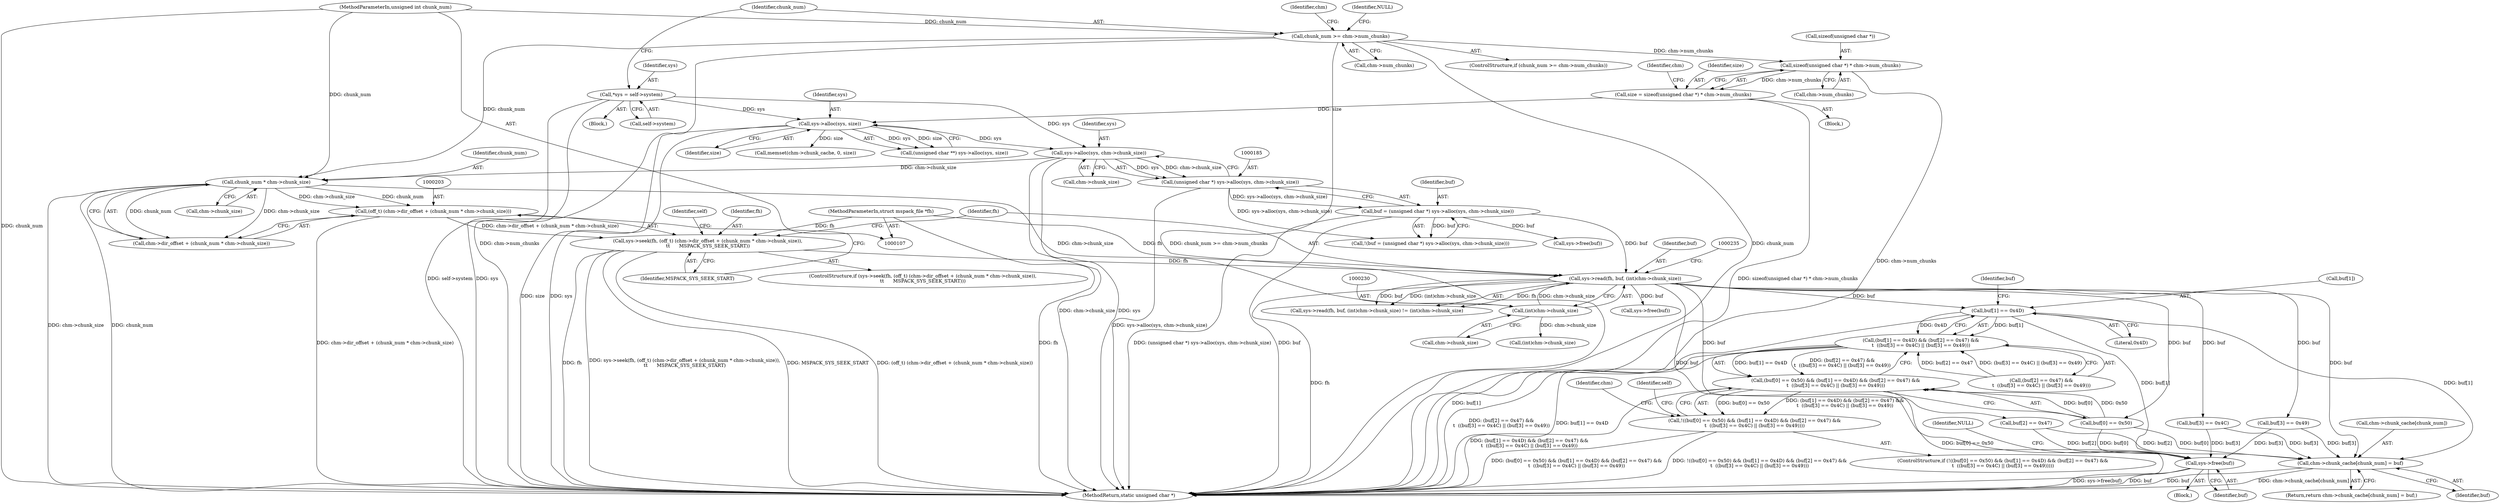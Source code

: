 digraph "0_libmspack_72e70a921f0f07fee748aec2274b30784e1d312a_0@array" {
"1000258" [label="(Call,buf[1] == 0x4D)"];
"1000226" [label="(Call,sys->read(fh, buf, (int)chm->chunk_size))"];
"1000200" [label="(Call,sys->seek(fh, (off_t) (chm->dir_offset + (chunk_num * chm->chunk_size)),\n\t\t      MSPACK_SYS_SEEK_START))"];
"1000110" [label="(MethodParameterIn,struct mspack_file *fh)"];
"1000202" [label="(Call,(off_t) (chm->dir_offset + (chunk_num * chm->chunk_size)))"];
"1000208" [label="(Call,chunk_num * chm->chunk_size)"];
"1000121" [label="(Call,chunk_num >= chm->num_chunks)"];
"1000111" [label="(MethodParameterIn,unsigned int chunk_num)"];
"1000186" [label="(Call,sys->alloc(sys, chm->chunk_size))"];
"1000151" [label="(Call,sys->alloc(sys, size))"];
"1000114" [label="(Call,*sys = self->system)"];
"1000135" [label="(Call,size = sizeof(unsigned char *) * chm->num_chunks)"];
"1000137" [label="(Call,sizeof(unsigned char *) * chm->num_chunks)"];
"1000182" [label="(Call,buf = (unsigned char *) sys->alloc(sys, chm->chunk_size))"];
"1000184" [label="(Call,(unsigned char *) sys->alloc(sys, chm->chunk_size))"];
"1000229" [label="(Call,(int)chm->chunk_size)"];
"1000257" [label="(Call,(buf[1] == 0x4D) && (buf[2] == 0x47) &&\n\t  ((buf[3] == 0x4C) || (buf[3] == 0x49)))"];
"1000251" [label="(Call,(buf[0] == 0x50) && (buf[1] == 0x4D) && (buf[2] == 0x47) &&\n\t  ((buf[3] == 0x4C) || (buf[3] == 0x49)))"];
"1000250" [label="(Call,!((buf[0] == 0x50) && (buf[1] == 0x4D) && (buf[2] == 0x47) &&\n\t  ((buf[3] == 0x4C) || (buf[3] == 0x49))))"];
"1000286" [label="(Call,sys->free(buf))"];
"1000291" [label="(Call,chm->chunk_cache[chunk_num] = buf)"];
"1000140" [label="(Call,chm->num_chunks)"];
"1000292" [label="(Call,chm->chunk_cache[chunk_num])"];
"1000112" [label="(Block,)"];
"1000275" [label="(Call,buf[3] == 0x49)"];
"1000122" [label="(Identifier,chunk_num)"];
"1000231" [label="(Call,chm->chunk_size)"];
"1000229" [label="(Call,(int)chm->chunk_size)"];
"1000183" [label="(Identifier,buf)"];
"1000280" [label="(Block,)"];
"1000116" [label="(Call,self->system)"];
"1000245" [label="(Call,sys->free(buf))"];
"1000251" [label="(Call,(buf[0] == 0x50) && (buf[1] == 0x4D) && (buf[2] == 0x47) &&\n\t  ((buf[3] == 0x4C) || (buf[3] == 0x49)))"];
"1000114" [label="(Call,*sys = self->system)"];
"1000227" [label="(Identifier,fh)"];
"1000200" [label="(Call,sys->seek(fh, (off_t) (chm->dir_offset + (chunk_num * chm->chunk_size)),\n\t\t      MSPACK_SYS_SEEK_START))"];
"1000263" [label="(Call,(buf[2] == 0x47) &&\n\t  ((buf[3] == 0x4C) || (buf[3] == 0x49)))"];
"1000152" [label="(Identifier,sys)"];
"1000111" [label="(MethodParameterIn,unsigned int chunk_num)"];
"1000270" [label="(Call,buf[3] == 0x4C)"];
"1000266" [label="(Identifier,buf)"];
"1000187" [label="(Identifier,sys)"];
"1000147" [label="(Identifier,chm)"];
"1000286" [label="(Call,sys->free(buf))"];
"1000213" [label="(Identifier,MSPACK_SYS_SEEK_START)"];
"1000252" [label="(Call,buf[0] == 0x50)"];
"1000262" [label="(Literal,0x4D)"];
"1000249" [label="(ControlStructure,if (!((buf[0] == 0x50) && (buf[1] == 0x4D) && (buf[2] == 0x47) &&\n\t  ((buf[3] == 0x4C) || (buf[3] == 0x49)))))"];
"1000225" [label="(Call,sys->read(fh, buf, (int)chm->chunk_size) != (int)chm->chunk_size)"];
"1000294" [label="(Identifier,chm)"];
"1000133" [label="(Block,)"];
"1000208" [label="(Call,chunk_num * chm->chunk_size)"];
"1000209" [label="(Identifier,chunk_num)"];
"1000283" [label="(Identifier,self)"];
"1000186" [label="(Call,sys->alloc(sys, chm->chunk_size))"];
"1000151" [label="(Call,sys->alloc(sys, size))"];
"1000226" [label="(Call,sys->read(fh, buf, (int)chm->chunk_size))"];
"1000110" [label="(MethodParameterIn,struct mspack_file *fh)"];
"1000210" [label="(Call,chm->chunk_size)"];
"1000181" [label="(Call,!(buf = (unsigned char *) sys->alloc(sys, chm->chunk_size)))"];
"1000287" [label="(Identifier,buf)"];
"1000131" [label="(Identifier,chm)"];
"1000136" [label="(Identifier,size)"];
"1000264" [label="(Call,buf[2] == 0x47)"];
"1000199" [label="(ControlStructure,if (sys->seek(fh, (off_t) (chm->dir_offset + (chunk_num * chm->chunk_size)),\n\t\t      MSPACK_SYS_SEEK_START)))"];
"1000115" [label="(Identifier,sys)"];
"1000138" [label="(Call,sizeof(unsigned char *))"];
"1000137" [label="(Call,sizeof(unsigned char *) * chm->num_chunks)"];
"1000289" [label="(Identifier,NULL)"];
"1000149" [label="(Call,(unsigned char **) sys->alloc(sys, size))"];
"1000202" [label="(Call,(off_t) (chm->dir_offset + (chunk_num * chm->chunk_size)))"];
"1000217" [label="(Identifier,self)"];
"1000121" [label="(Call,chunk_num >= chm->num_chunks)"];
"1000153" [label="(Identifier,size)"];
"1000162" [label="(Call,memset(chm->chunk_cache, 0, size))"];
"1000188" [label="(Call,chm->chunk_size)"];
"1000123" [label="(Call,chm->num_chunks)"];
"1000204" [label="(Call,chm->dir_offset + (chunk_num * chm->chunk_size))"];
"1000220" [label="(Call,sys->free(buf))"];
"1000135" [label="(Call,size = sizeof(unsigned char *) * chm->num_chunks)"];
"1000201" [label="(Identifier,fh)"];
"1000228" [label="(Identifier,buf)"];
"1000259" [label="(Call,buf[1])"];
"1000184" [label="(Call,(unsigned char *) sys->alloc(sys, chm->chunk_size))"];
"1000291" [label="(Call,chm->chunk_cache[chunk_num] = buf)"];
"1000127" [label="(Identifier,NULL)"];
"1000234" [label="(Call,(int)chm->chunk_size)"];
"1000120" [label="(ControlStructure,if (chunk_num >= chm->num_chunks))"];
"1000250" [label="(Call,!((buf[0] == 0x50) && (buf[1] == 0x4D) && (buf[2] == 0x47) &&\n\t  ((buf[3] == 0x4C) || (buf[3] == 0x49))))"];
"1000182" [label="(Call,buf = (unsigned char *) sys->alloc(sys, chm->chunk_size))"];
"1000298" [label="(MethodReturn,static unsigned char *)"];
"1000257" [label="(Call,(buf[1] == 0x4D) && (buf[2] == 0x47) &&\n\t  ((buf[3] == 0x4C) || (buf[3] == 0x49)))"];
"1000258" [label="(Call,buf[1] == 0x4D)"];
"1000290" [label="(Return,return chm->chunk_cache[chunk_num] = buf;)"];
"1000297" [label="(Identifier,buf)"];
"1000258" -> "1000257"  [label="AST: "];
"1000258" -> "1000262"  [label="CFG: "];
"1000259" -> "1000258"  [label="AST: "];
"1000262" -> "1000258"  [label="AST: "];
"1000266" -> "1000258"  [label="CFG: "];
"1000257" -> "1000258"  [label="CFG: "];
"1000258" -> "1000298"  [label="DDG: buf[1]"];
"1000258" -> "1000257"  [label="DDG: buf[1]"];
"1000258" -> "1000257"  [label="DDG: 0x4D"];
"1000226" -> "1000258"  [label="DDG: buf"];
"1000258" -> "1000286"  [label="DDG: buf[1]"];
"1000258" -> "1000291"  [label="DDG: buf[1]"];
"1000226" -> "1000225"  [label="AST: "];
"1000226" -> "1000229"  [label="CFG: "];
"1000227" -> "1000226"  [label="AST: "];
"1000228" -> "1000226"  [label="AST: "];
"1000229" -> "1000226"  [label="AST: "];
"1000235" -> "1000226"  [label="CFG: "];
"1000226" -> "1000298"  [label="DDG: fh"];
"1000226" -> "1000225"  [label="DDG: fh"];
"1000226" -> "1000225"  [label="DDG: buf"];
"1000226" -> "1000225"  [label="DDG: (int)chm->chunk_size"];
"1000200" -> "1000226"  [label="DDG: fh"];
"1000110" -> "1000226"  [label="DDG: fh"];
"1000182" -> "1000226"  [label="DDG: buf"];
"1000229" -> "1000226"  [label="DDG: chm->chunk_size"];
"1000226" -> "1000245"  [label="DDG: buf"];
"1000226" -> "1000252"  [label="DDG: buf"];
"1000226" -> "1000264"  [label="DDG: buf"];
"1000226" -> "1000270"  [label="DDG: buf"];
"1000226" -> "1000275"  [label="DDG: buf"];
"1000226" -> "1000286"  [label="DDG: buf"];
"1000226" -> "1000291"  [label="DDG: buf"];
"1000200" -> "1000199"  [label="AST: "];
"1000200" -> "1000213"  [label="CFG: "];
"1000201" -> "1000200"  [label="AST: "];
"1000202" -> "1000200"  [label="AST: "];
"1000213" -> "1000200"  [label="AST: "];
"1000217" -> "1000200"  [label="CFG: "];
"1000227" -> "1000200"  [label="CFG: "];
"1000200" -> "1000298"  [label="DDG: fh"];
"1000200" -> "1000298"  [label="DDG: sys->seek(fh, (off_t) (chm->dir_offset + (chunk_num * chm->chunk_size)),\n\t\t      MSPACK_SYS_SEEK_START)"];
"1000200" -> "1000298"  [label="DDG: MSPACK_SYS_SEEK_START"];
"1000200" -> "1000298"  [label="DDG: (off_t) (chm->dir_offset + (chunk_num * chm->chunk_size))"];
"1000110" -> "1000200"  [label="DDG: fh"];
"1000202" -> "1000200"  [label="DDG: chm->dir_offset + (chunk_num * chm->chunk_size)"];
"1000110" -> "1000107"  [label="AST: "];
"1000110" -> "1000298"  [label="DDG: fh"];
"1000202" -> "1000204"  [label="CFG: "];
"1000203" -> "1000202"  [label="AST: "];
"1000204" -> "1000202"  [label="AST: "];
"1000213" -> "1000202"  [label="CFG: "];
"1000202" -> "1000298"  [label="DDG: chm->dir_offset + (chunk_num * chm->chunk_size)"];
"1000208" -> "1000202"  [label="DDG: chunk_num"];
"1000208" -> "1000202"  [label="DDG: chm->chunk_size"];
"1000208" -> "1000204"  [label="AST: "];
"1000208" -> "1000210"  [label="CFG: "];
"1000209" -> "1000208"  [label="AST: "];
"1000210" -> "1000208"  [label="AST: "];
"1000204" -> "1000208"  [label="CFG: "];
"1000208" -> "1000298"  [label="DDG: chunk_num"];
"1000208" -> "1000298"  [label="DDG: chm->chunk_size"];
"1000208" -> "1000204"  [label="DDG: chunk_num"];
"1000208" -> "1000204"  [label="DDG: chm->chunk_size"];
"1000121" -> "1000208"  [label="DDG: chunk_num"];
"1000111" -> "1000208"  [label="DDG: chunk_num"];
"1000186" -> "1000208"  [label="DDG: chm->chunk_size"];
"1000208" -> "1000229"  [label="DDG: chm->chunk_size"];
"1000121" -> "1000120"  [label="AST: "];
"1000121" -> "1000123"  [label="CFG: "];
"1000122" -> "1000121"  [label="AST: "];
"1000123" -> "1000121"  [label="AST: "];
"1000127" -> "1000121"  [label="CFG: "];
"1000131" -> "1000121"  [label="CFG: "];
"1000121" -> "1000298"  [label="DDG: chm->num_chunks"];
"1000121" -> "1000298"  [label="DDG: chunk_num >= chm->num_chunks"];
"1000121" -> "1000298"  [label="DDG: chunk_num"];
"1000111" -> "1000121"  [label="DDG: chunk_num"];
"1000121" -> "1000137"  [label="DDG: chm->num_chunks"];
"1000111" -> "1000107"  [label="AST: "];
"1000111" -> "1000298"  [label="DDG: chunk_num"];
"1000186" -> "1000184"  [label="AST: "];
"1000186" -> "1000188"  [label="CFG: "];
"1000187" -> "1000186"  [label="AST: "];
"1000188" -> "1000186"  [label="AST: "];
"1000184" -> "1000186"  [label="CFG: "];
"1000186" -> "1000298"  [label="DDG: chm->chunk_size"];
"1000186" -> "1000298"  [label="DDG: sys"];
"1000186" -> "1000184"  [label="DDG: sys"];
"1000186" -> "1000184"  [label="DDG: chm->chunk_size"];
"1000151" -> "1000186"  [label="DDG: sys"];
"1000114" -> "1000186"  [label="DDG: sys"];
"1000151" -> "1000149"  [label="AST: "];
"1000151" -> "1000153"  [label="CFG: "];
"1000152" -> "1000151"  [label="AST: "];
"1000153" -> "1000151"  [label="AST: "];
"1000149" -> "1000151"  [label="CFG: "];
"1000151" -> "1000298"  [label="DDG: size"];
"1000151" -> "1000298"  [label="DDG: sys"];
"1000151" -> "1000149"  [label="DDG: sys"];
"1000151" -> "1000149"  [label="DDG: size"];
"1000114" -> "1000151"  [label="DDG: sys"];
"1000135" -> "1000151"  [label="DDG: size"];
"1000151" -> "1000162"  [label="DDG: size"];
"1000114" -> "1000112"  [label="AST: "];
"1000114" -> "1000116"  [label="CFG: "];
"1000115" -> "1000114"  [label="AST: "];
"1000116" -> "1000114"  [label="AST: "];
"1000122" -> "1000114"  [label="CFG: "];
"1000114" -> "1000298"  [label="DDG: sys"];
"1000114" -> "1000298"  [label="DDG: self->system"];
"1000135" -> "1000133"  [label="AST: "];
"1000135" -> "1000137"  [label="CFG: "];
"1000136" -> "1000135"  [label="AST: "];
"1000137" -> "1000135"  [label="AST: "];
"1000147" -> "1000135"  [label="CFG: "];
"1000135" -> "1000298"  [label="DDG: sizeof(unsigned char *) * chm->num_chunks"];
"1000137" -> "1000135"  [label="DDG: chm->num_chunks"];
"1000137" -> "1000140"  [label="CFG: "];
"1000138" -> "1000137"  [label="AST: "];
"1000140" -> "1000137"  [label="AST: "];
"1000137" -> "1000298"  [label="DDG: chm->num_chunks"];
"1000182" -> "1000181"  [label="AST: "];
"1000182" -> "1000184"  [label="CFG: "];
"1000183" -> "1000182"  [label="AST: "];
"1000184" -> "1000182"  [label="AST: "];
"1000181" -> "1000182"  [label="CFG: "];
"1000182" -> "1000298"  [label="DDG: (unsigned char *) sys->alloc(sys, chm->chunk_size)"];
"1000182" -> "1000298"  [label="DDG: buf"];
"1000182" -> "1000181"  [label="DDG: buf"];
"1000184" -> "1000182"  [label="DDG: sys->alloc(sys, chm->chunk_size)"];
"1000182" -> "1000220"  [label="DDG: buf"];
"1000185" -> "1000184"  [label="AST: "];
"1000184" -> "1000298"  [label="DDG: sys->alloc(sys, chm->chunk_size)"];
"1000184" -> "1000181"  [label="DDG: sys->alloc(sys, chm->chunk_size)"];
"1000229" -> "1000231"  [label="CFG: "];
"1000230" -> "1000229"  [label="AST: "];
"1000231" -> "1000229"  [label="AST: "];
"1000229" -> "1000234"  [label="DDG: chm->chunk_size"];
"1000257" -> "1000251"  [label="AST: "];
"1000257" -> "1000263"  [label="CFG: "];
"1000263" -> "1000257"  [label="AST: "];
"1000251" -> "1000257"  [label="CFG: "];
"1000257" -> "1000298"  [label="DDG: (buf[2] == 0x47) &&\n\t  ((buf[3] == 0x4C) || (buf[3] == 0x49))"];
"1000257" -> "1000298"  [label="DDG: buf[1] == 0x4D"];
"1000257" -> "1000251"  [label="DDG: buf[1] == 0x4D"];
"1000257" -> "1000251"  [label="DDG: (buf[2] == 0x47) &&\n\t  ((buf[3] == 0x4C) || (buf[3] == 0x49))"];
"1000263" -> "1000257"  [label="DDG: buf[2] == 0x47"];
"1000263" -> "1000257"  [label="DDG: (buf[3] == 0x4C) || (buf[3] == 0x49)"];
"1000251" -> "1000250"  [label="AST: "];
"1000251" -> "1000252"  [label="CFG: "];
"1000252" -> "1000251"  [label="AST: "];
"1000250" -> "1000251"  [label="CFG: "];
"1000251" -> "1000298"  [label="DDG: buf[0] == 0x50"];
"1000251" -> "1000298"  [label="DDG: (buf[1] == 0x4D) && (buf[2] == 0x47) &&\n\t  ((buf[3] == 0x4C) || (buf[3] == 0x49))"];
"1000251" -> "1000250"  [label="DDG: buf[0] == 0x50"];
"1000251" -> "1000250"  [label="DDG: (buf[1] == 0x4D) && (buf[2] == 0x47) &&\n\t  ((buf[3] == 0x4C) || (buf[3] == 0x49))"];
"1000252" -> "1000251"  [label="DDG: buf[0]"];
"1000252" -> "1000251"  [label="DDG: 0x50"];
"1000250" -> "1000249"  [label="AST: "];
"1000283" -> "1000250"  [label="CFG: "];
"1000294" -> "1000250"  [label="CFG: "];
"1000250" -> "1000298"  [label="DDG: (buf[0] == 0x50) && (buf[1] == 0x4D) && (buf[2] == 0x47) &&\n\t  ((buf[3] == 0x4C) || (buf[3] == 0x49))"];
"1000250" -> "1000298"  [label="DDG: !((buf[0] == 0x50) && (buf[1] == 0x4D) && (buf[2] == 0x47) &&\n\t  ((buf[3] == 0x4C) || (buf[3] == 0x49)))"];
"1000286" -> "1000280"  [label="AST: "];
"1000286" -> "1000287"  [label="CFG: "];
"1000287" -> "1000286"  [label="AST: "];
"1000289" -> "1000286"  [label="CFG: "];
"1000286" -> "1000298"  [label="DDG: sys->free(buf)"];
"1000286" -> "1000298"  [label="DDG: buf"];
"1000252" -> "1000286"  [label="DDG: buf[0]"];
"1000264" -> "1000286"  [label="DDG: buf[2]"];
"1000275" -> "1000286"  [label="DDG: buf[3]"];
"1000270" -> "1000286"  [label="DDG: buf[3]"];
"1000291" -> "1000290"  [label="AST: "];
"1000291" -> "1000297"  [label="CFG: "];
"1000292" -> "1000291"  [label="AST: "];
"1000297" -> "1000291"  [label="AST: "];
"1000290" -> "1000291"  [label="CFG: "];
"1000291" -> "1000298"  [label="DDG: buf"];
"1000291" -> "1000298"  [label="DDG: chm->chunk_cache[chunk_num]"];
"1000252" -> "1000291"  [label="DDG: buf[0]"];
"1000264" -> "1000291"  [label="DDG: buf[2]"];
"1000275" -> "1000291"  [label="DDG: buf[3]"];
"1000270" -> "1000291"  [label="DDG: buf[3]"];
}
